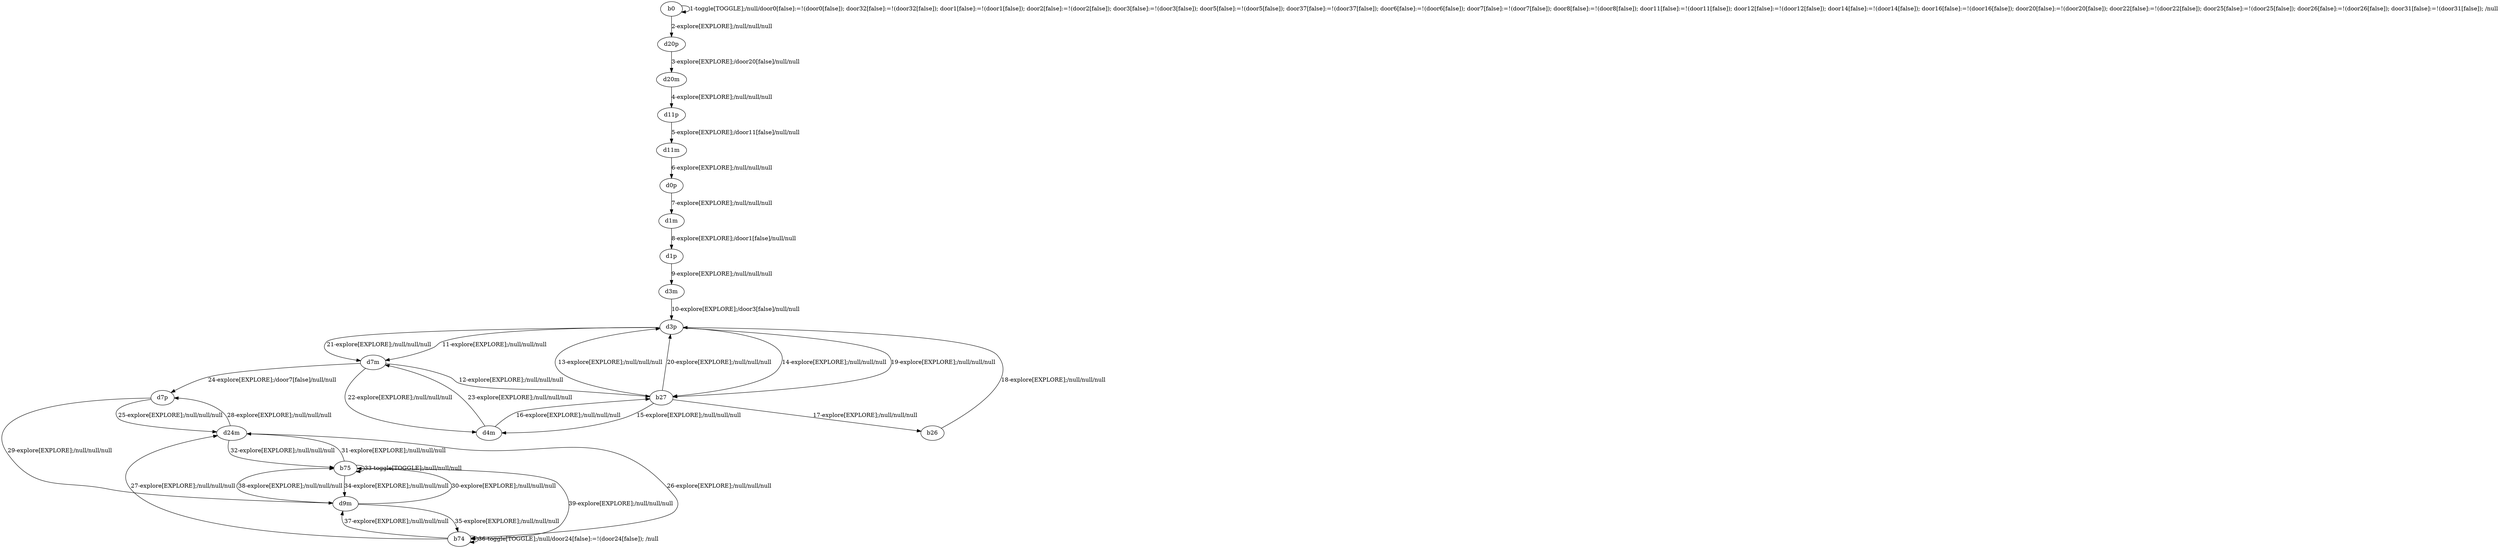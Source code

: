 # Total number of goals covered by this test: 1
# b75 --> b74

digraph g {
"b0" -> "b0" [label = "1-toggle[TOGGLE];/null/door0[false]:=!(door0[false]); door32[false]:=!(door32[false]); door1[false]:=!(door1[false]); door2[false]:=!(door2[false]); door3[false]:=!(door3[false]); door5[false]:=!(door5[false]); door37[false]:=!(door37[false]); door6[false]:=!(door6[false]); door7[false]:=!(door7[false]); door8[false]:=!(door8[false]); door11[false]:=!(door11[false]); door12[false]:=!(door12[false]); door14[false]:=!(door14[false]); door16[false]:=!(door16[false]); door20[false]:=!(door20[false]); door22[false]:=!(door22[false]); door25[false]:=!(door25[false]); door26[false]:=!(door26[false]); door31[false]:=!(door31[false]); /null"];
"b0" -> "d20p" [label = "2-explore[EXPLORE];/null/null/null"];
"d20p" -> "d20m" [label = "3-explore[EXPLORE];/door20[false]/null/null"];
"d20m" -> "d11p" [label = "4-explore[EXPLORE];/null/null/null"];
"d11p" -> "d11m" [label = "5-explore[EXPLORE];/door11[false]/null/null"];
"d11m" -> "d0p" [label = "6-explore[EXPLORE];/null/null/null"];
"d0p" -> "d1m" [label = "7-explore[EXPLORE];/null/null/null"];
"d1m" -> "d1p" [label = "8-explore[EXPLORE];/door1[false]/null/null"];
"d1p" -> "d3m" [label = "9-explore[EXPLORE];/null/null/null"];
"d3m" -> "d3p" [label = "10-explore[EXPLORE];/door3[false]/null/null"];
"d3p" -> "d7m" [label = "11-explore[EXPLORE];/null/null/null"];
"d7m" -> "b27" [label = "12-explore[EXPLORE];/null/null/null"];
"b27" -> "d3p" [label = "13-explore[EXPLORE];/null/null/null"];
"d3p" -> "b27" [label = "14-explore[EXPLORE];/null/null/null"];
"b27" -> "d4m" [label = "15-explore[EXPLORE];/null/null/null"];
"d4m" -> "b27" [label = "16-explore[EXPLORE];/null/null/null"];
"b27" -> "b26" [label = "17-explore[EXPLORE];/null/null/null"];
"b26" -> "d3p" [label = "18-explore[EXPLORE];/null/null/null"];
"d3p" -> "b27" [label = "19-explore[EXPLORE];/null/null/null"];
"b27" -> "d3p" [label = "20-explore[EXPLORE];/null/null/null"];
"d3p" -> "d7m" [label = "21-explore[EXPLORE];/null/null/null"];
"d7m" -> "d4m" [label = "22-explore[EXPLORE];/null/null/null"];
"d4m" -> "d7m" [label = "23-explore[EXPLORE];/null/null/null"];
"d7m" -> "d7p" [label = "24-explore[EXPLORE];/door7[false]/null/null"];
"d7p" -> "d24m" [label = "25-explore[EXPLORE];/null/null/null"];
"d24m" -> "b74" [label = "26-explore[EXPLORE];/null/null/null"];
"b74" -> "d24m" [label = "27-explore[EXPLORE];/null/null/null"];
"d24m" -> "d7p" [label = "28-explore[EXPLORE];/null/null/null"];
"d7p" -> "d9m" [label = "29-explore[EXPLORE];/null/null/null"];
"d9m" -> "b75" [label = "30-explore[EXPLORE];/null/null/null"];
"b75" -> "d24m" [label = "31-explore[EXPLORE];/null/null/null"];
"d24m" -> "b75" [label = "32-explore[EXPLORE];/null/null/null"];
"b75" -> "b75" [label = "33-toggle[TOGGLE];/null/null/null"];
"b75" -> "d9m" [label = "34-explore[EXPLORE];/null/null/null"];
"d9m" -> "b74" [label = "35-explore[EXPLORE];/null/null/null"];
"b74" -> "b74" [label = "36-toggle[TOGGLE];/null/door24[false]:=!(door24[false]); /null"];
"b74" -> "d9m" [label = "37-explore[EXPLORE];/null/null/null"];
"d9m" -> "b75" [label = "38-explore[EXPLORE];/null/null/null"];
"b75" -> "b74" [label = "39-explore[EXPLORE];/null/null/null"];
}